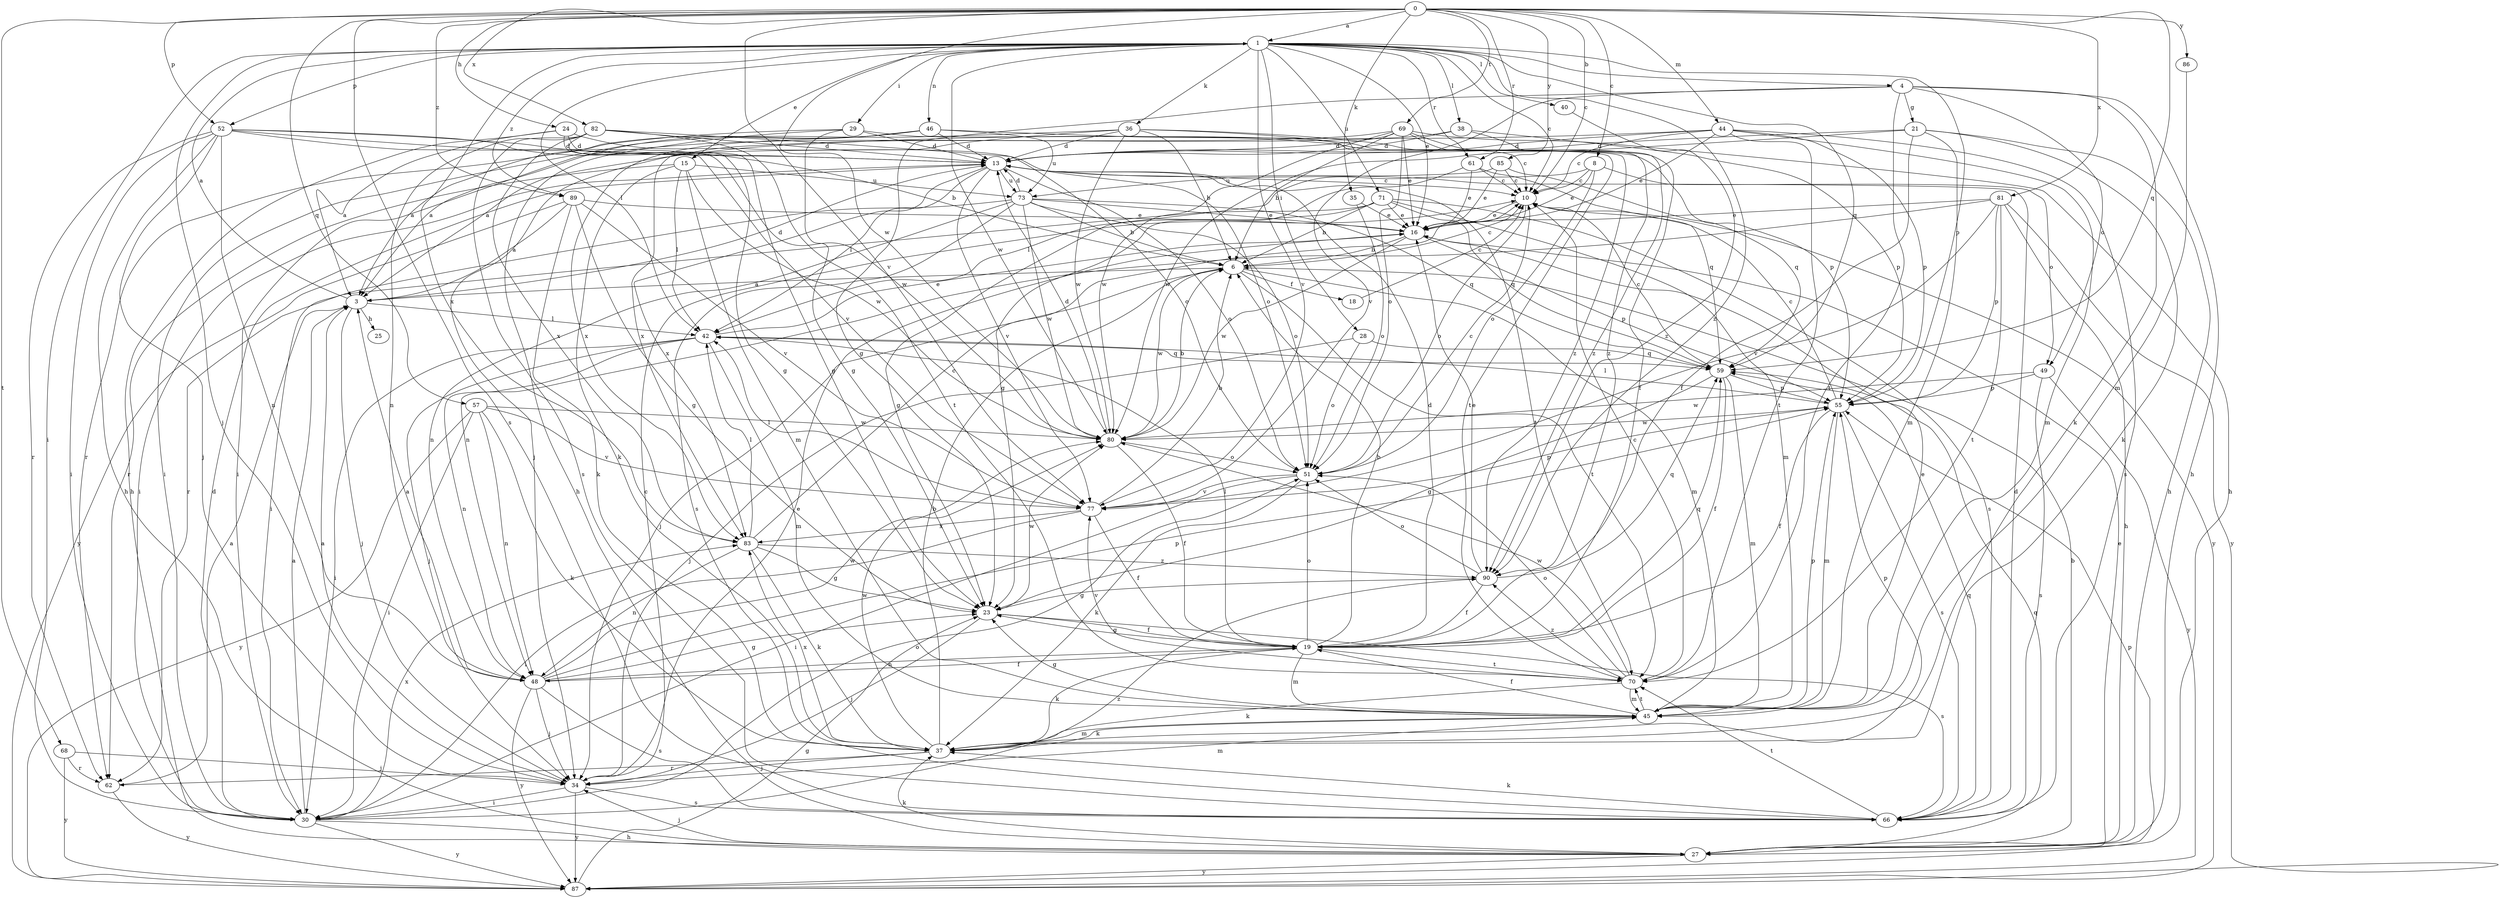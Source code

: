 strict digraph  {
0;
1;
3;
4;
6;
8;
10;
13;
15;
16;
18;
19;
21;
23;
24;
25;
27;
28;
29;
30;
34;
35;
36;
37;
38;
40;
42;
44;
45;
46;
48;
49;
51;
52;
55;
57;
59;
61;
62;
66;
68;
69;
70;
71;
73;
77;
80;
81;
82;
83;
85;
86;
87;
89;
90;
0 -> 1  [label=a];
0 -> 8  [label=c];
0 -> 10  [label=c];
0 -> 24  [label=h];
0 -> 35  [label=k];
0 -> 44  [label=m];
0 -> 52  [label=p];
0 -> 57  [label=q];
0 -> 59  [label=q];
0 -> 61  [label=r];
0 -> 66  [label=s];
0 -> 68  [label=t];
0 -> 69  [label=t];
0 -> 77  [label=v];
0 -> 80  [label=w];
0 -> 81  [label=x];
0 -> 82  [label=x];
0 -> 85  [label=y];
0 -> 86  [label=y];
0 -> 89  [label=z];
1 -> 4  [label=b];
1 -> 10  [label=c];
1 -> 15  [label=e];
1 -> 16  [label=e];
1 -> 28  [label=i];
1 -> 29  [label=i];
1 -> 30  [label=i];
1 -> 34  [label=j];
1 -> 36  [label=k];
1 -> 38  [label=l];
1 -> 40  [label=l];
1 -> 42  [label=l];
1 -> 46  [label=n];
1 -> 52  [label=p];
1 -> 55  [label=p];
1 -> 59  [label=q];
1 -> 61  [label=r];
1 -> 71  [label=u];
1 -> 77  [label=v];
1 -> 80  [label=w];
1 -> 83  [label=x];
1 -> 89  [label=z];
1 -> 90  [label=z];
3 -> 1  [label=a];
3 -> 13  [label=d];
3 -> 25  [label=h];
3 -> 34  [label=j];
3 -> 42  [label=l];
4 -> 21  [label=g];
4 -> 23  [label=g];
4 -> 27  [label=h];
4 -> 37  [label=k];
4 -> 49  [label=o];
4 -> 70  [label=t];
4 -> 77  [label=v];
6 -> 3  [label=a];
6 -> 10  [label=c];
6 -> 18  [label=f];
6 -> 34  [label=j];
6 -> 45  [label=m];
6 -> 70  [label=t];
6 -> 80  [label=w];
8 -> 10  [label=c];
8 -> 16  [label=e];
8 -> 42  [label=l];
8 -> 49  [label=o];
8 -> 51  [label=o];
10 -> 16  [label=e];
10 -> 51  [label=o];
10 -> 87  [label=y];
13 -> 10  [label=c];
13 -> 30  [label=i];
13 -> 42  [label=l];
13 -> 51  [label=o];
13 -> 70  [label=t];
13 -> 73  [label=u];
13 -> 77  [label=v];
13 -> 83  [label=x];
15 -> 37  [label=k];
15 -> 42  [label=l];
15 -> 45  [label=m];
15 -> 62  [label=r];
15 -> 73  [label=u];
15 -> 80  [label=w];
16 -> 6  [label=b];
16 -> 55  [label=p];
16 -> 80  [label=w];
18 -> 10  [label=c];
19 -> 6  [label=b];
19 -> 13  [label=d];
19 -> 23  [label=g];
19 -> 37  [label=k];
19 -> 42  [label=l];
19 -> 45  [label=m];
19 -> 48  [label=n];
19 -> 51  [label=o];
19 -> 59  [label=q];
19 -> 70  [label=t];
21 -> 13  [label=d];
21 -> 19  [label=f];
21 -> 27  [label=h];
21 -> 37  [label=k];
21 -> 45  [label=m];
21 -> 80  [label=w];
23 -> 19  [label=f];
23 -> 34  [label=j];
23 -> 66  [label=s];
23 -> 80  [label=w];
24 -> 3  [label=a];
24 -> 13  [label=d];
24 -> 23  [label=g];
24 -> 27  [label=h];
24 -> 51  [label=o];
27 -> 6  [label=b];
27 -> 16  [label=e];
27 -> 34  [label=j];
27 -> 37  [label=k];
27 -> 59  [label=q];
27 -> 87  [label=y];
28 -> 34  [label=j];
28 -> 51  [label=o];
28 -> 59  [label=q];
29 -> 3  [label=a];
29 -> 13  [label=d];
29 -> 23  [label=g];
29 -> 27  [label=h];
29 -> 70  [label=t];
30 -> 3  [label=a];
30 -> 13  [label=d];
30 -> 27  [label=h];
30 -> 51  [label=o];
30 -> 83  [label=x];
30 -> 87  [label=y];
30 -> 90  [label=z];
34 -> 3  [label=a];
34 -> 10  [label=c];
34 -> 16  [label=e];
34 -> 30  [label=i];
34 -> 45  [label=m];
34 -> 66  [label=s];
34 -> 87  [label=y];
35 -> 16  [label=e];
35 -> 51  [label=o];
36 -> 6  [label=b];
36 -> 13  [label=d];
36 -> 30  [label=i];
36 -> 55  [label=p];
36 -> 80  [label=w];
36 -> 83  [label=x];
36 -> 90  [label=z];
37 -> 6  [label=b];
37 -> 34  [label=j];
37 -> 45  [label=m];
37 -> 55  [label=p];
37 -> 62  [label=r];
37 -> 80  [label=w];
37 -> 83  [label=x];
38 -> 13  [label=d];
38 -> 34  [label=j];
38 -> 55  [label=p];
38 -> 90  [label=z];
40 -> 90  [label=z];
42 -> 16  [label=e];
42 -> 30  [label=i];
42 -> 34  [label=j];
42 -> 45  [label=m];
42 -> 48  [label=n];
42 -> 59  [label=q];
44 -> 3  [label=a];
44 -> 10  [label=c];
44 -> 13  [label=d];
44 -> 16  [label=e];
44 -> 45  [label=m];
44 -> 55  [label=p];
44 -> 66  [label=s];
44 -> 70  [label=t];
45 -> 16  [label=e];
45 -> 19  [label=f];
45 -> 23  [label=g];
45 -> 37  [label=k];
45 -> 55  [label=p];
45 -> 70  [label=t];
46 -> 3  [label=a];
46 -> 10  [label=c];
46 -> 13  [label=d];
46 -> 62  [label=r];
46 -> 73  [label=u];
46 -> 83  [label=x];
48 -> 3  [label=a];
48 -> 19  [label=f];
48 -> 23  [label=g];
48 -> 34  [label=j];
48 -> 55  [label=p];
48 -> 66  [label=s];
48 -> 80  [label=w];
48 -> 87  [label=y];
49 -> 55  [label=p];
49 -> 66  [label=s];
49 -> 80  [label=w];
49 -> 87  [label=y];
51 -> 10  [label=c];
51 -> 30  [label=i];
51 -> 37  [label=k];
51 -> 77  [label=v];
52 -> 6  [label=b];
52 -> 13  [label=d];
52 -> 27  [label=h];
52 -> 30  [label=i];
52 -> 34  [label=j];
52 -> 48  [label=n];
52 -> 62  [label=r];
52 -> 77  [label=v];
52 -> 80  [label=w];
55 -> 10  [label=c];
55 -> 19  [label=f];
55 -> 42  [label=l];
55 -> 45  [label=m];
55 -> 66  [label=s];
55 -> 80  [label=w];
57 -> 30  [label=i];
57 -> 37  [label=k];
57 -> 48  [label=n];
57 -> 77  [label=v];
57 -> 80  [label=w];
57 -> 87  [label=y];
59 -> 10  [label=c];
59 -> 19  [label=f];
59 -> 23  [label=g];
59 -> 45  [label=m];
59 -> 55  [label=p];
61 -> 10  [label=c];
61 -> 16  [label=e];
61 -> 23  [label=g];
61 -> 59  [label=q];
62 -> 3  [label=a];
62 -> 87  [label=y];
66 -> 13  [label=d];
66 -> 37  [label=k];
66 -> 59  [label=q];
66 -> 70  [label=t];
68 -> 34  [label=j];
68 -> 62  [label=r];
68 -> 87  [label=y];
69 -> 6  [label=b];
69 -> 13  [label=d];
69 -> 16  [label=e];
69 -> 19  [label=f];
69 -> 27  [label=h];
69 -> 30  [label=i];
69 -> 51  [label=o];
69 -> 80  [label=w];
69 -> 90  [label=z];
70 -> 10  [label=c];
70 -> 37  [label=k];
70 -> 45  [label=m];
70 -> 51  [label=o];
70 -> 77  [label=v];
70 -> 80  [label=w];
70 -> 90  [label=z];
71 -> 6  [label=b];
71 -> 16  [label=e];
71 -> 23  [label=g];
71 -> 45  [label=m];
71 -> 59  [label=q];
71 -> 62  [label=r];
71 -> 66  [label=s];
73 -> 6  [label=b];
73 -> 13  [label=d];
73 -> 16  [label=e];
73 -> 30  [label=i];
73 -> 48  [label=n];
73 -> 51  [label=o];
73 -> 59  [label=q];
73 -> 66  [label=s];
73 -> 80  [label=w];
77 -> 6  [label=b];
77 -> 19  [label=f];
77 -> 30  [label=i];
77 -> 42  [label=l];
77 -> 55  [label=p];
77 -> 83  [label=x];
80 -> 6  [label=b];
80 -> 13  [label=d];
80 -> 19  [label=f];
80 -> 51  [label=o];
81 -> 16  [label=e];
81 -> 27  [label=h];
81 -> 48  [label=n];
81 -> 55  [label=p];
81 -> 70  [label=t];
81 -> 77  [label=v];
81 -> 87  [label=y];
82 -> 13  [label=d];
82 -> 23  [label=g];
82 -> 48  [label=n];
82 -> 51  [label=o];
82 -> 66  [label=s];
82 -> 70  [label=t];
82 -> 83  [label=x];
83 -> 10  [label=c];
83 -> 23  [label=g];
83 -> 37  [label=k];
83 -> 42  [label=l];
83 -> 48  [label=n];
83 -> 90  [label=z];
85 -> 10  [label=c];
85 -> 16  [label=e];
85 -> 59  [label=q];
85 -> 73  [label=u];
86 -> 45  [label=m];
87 -> 23  [label=g];
87 -> 55  [label=p];
89 -> 3  [label=a];
89 -> 16  [label=e];
89 -> 23  [label=g];
89 -> 37  [label=k];
89 -> 77  [label=v];
89 -> 87  [label=y];
90 -> 16  [label=e];
90 -> 19  [label=f];
90 -> 23  [label=g];
90 -> 51  [label=o];
90 -> 59  [label=q];
}

